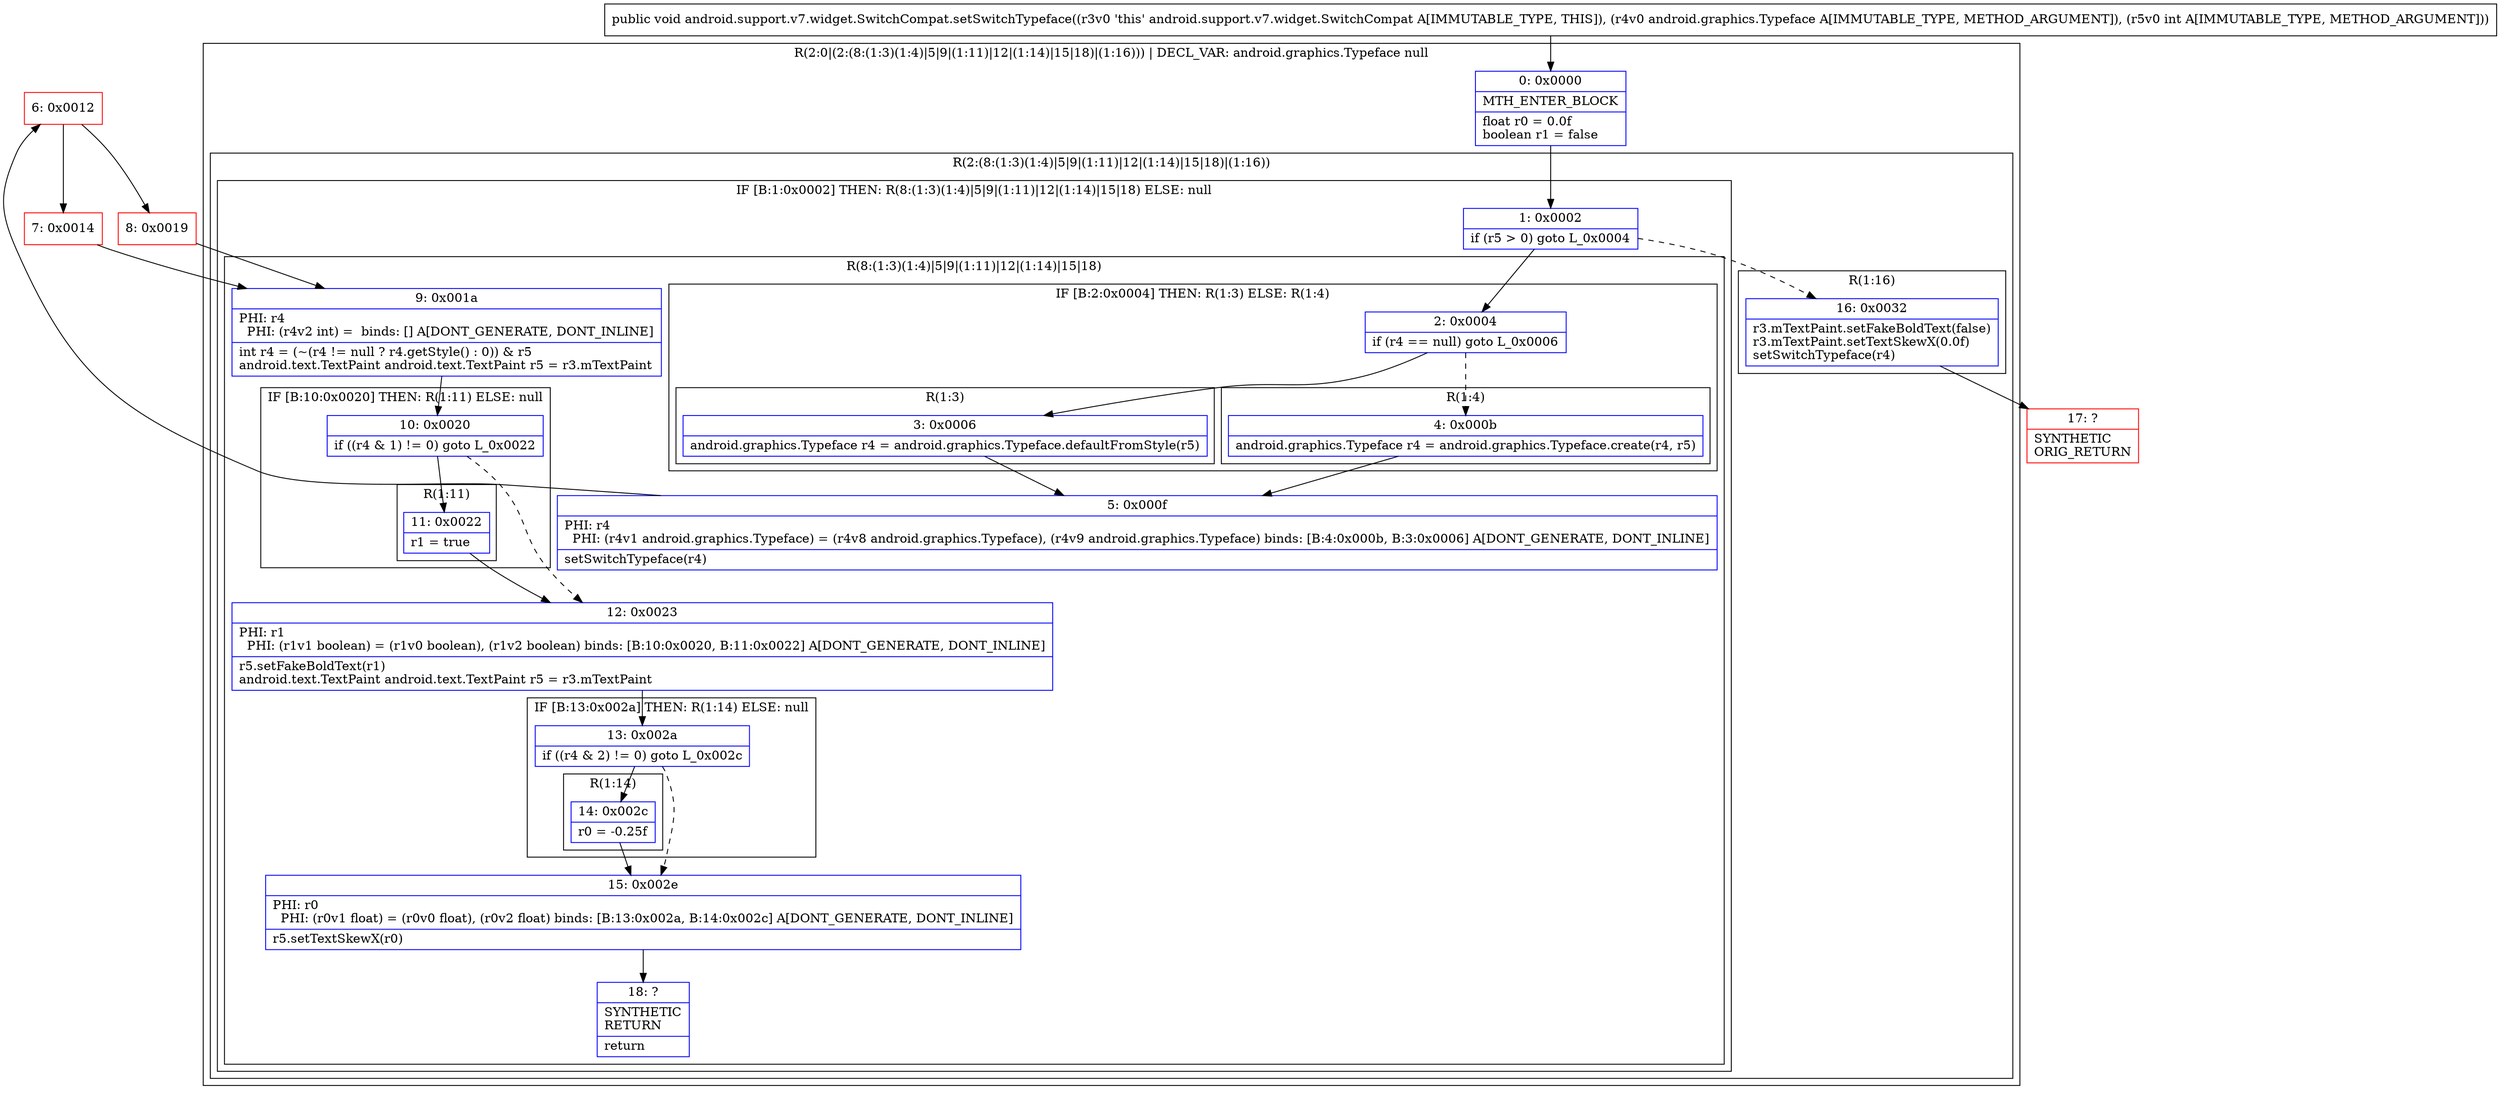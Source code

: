 digraph "CFG forandroid.support.v7.widget.SwitchCompat.setSwitchTypeface(Landroid\/graphics\/Typeface;I)V" {
subgraph cluster_Region_2004366372 {
label = "R(2:0|(2:(8:(1:3)(1:4)|5|9|(1:11)|12|(1:14)|15|18)|(1:16))) | DECL_VAR: android.graphics.Typeface null\l";
node [shape=record,color=blue];
Node_0 [shape=record,label="{0\:\ 0x0000|MTH_ENTER_BLOCK\l|float r0 = 0.0f\lboolean r1 = false\l}"];
subgraph cluster_Region_355967608 {
label = "R(2:(8:(1:3)(1:4)|5|9|(1:11)|12|(1:14)|15|18)|(1:16))";
node [shape=record,color=blue];
subgraph cluster_IfRegion_1478645514 {
label = "IF [B:1:0x0002] THEN: R(8:(1:3)(1:4)|5|9|(1:11)|12|(1:14)|15|18) ELSE: null";
node [shape=record,color=blue];
Node_1 [shape=record,label="{1\:\ 0x0002|if (r5 \> 0) goto L_0x0004\l}"];
subgraph cluster_Region_1871183302 {
label = "R(8:(1:3)(1:4)|5|9|(1:11)|12|(1:14)|15|18)";
node [shape=record,color=blue];
subgraph cluster_IfRegion_196727974 {
label = "IF [B:2:0x0004] THEN: R(1:3) ELSE: R(1:4)";
node [shape=record,color=blue];
Node_2 [shape=record,label="{2\:\ 0x0004|if (r4 == null) goto L_0x0006\l}"];
subgraph cluster_Region_786727489 {
label = "R(1:3)";
node [shape=record,color=blue];
Node_3 [shape=record,label="{3\:\ 0x0006|android.graphics.Typeface r4 = android.graphics.Typeface.defaultFromStyle(r5)\l}"];
}
subgraph cluster_Region_125858409 {
label = "R(1:4)";
node [shape=record,color=blue];
Node_4 [shape=record,label="{4\:\ 0x000b|android.graphics.Typeface r4 = android.graphics.Typeface.create(r4, r5)\l}"];
}
}
Node_5 [shape=record,label="{5\:\ 0x000f|PHI: r4 \l  PHI: (r4v1 android.graphics.Typeface) = (r4v8 android.graphics.Typeface), (r4v9 android.graphics.Typeface) binds: [B:4:0x000b, B:3:0x0006] A[DONT_GENERATE, DONT_INLINE]\l|setSwitchTypeface(r4)\l}"];
Node_9 [shape=record,label="{9\:\ 0x001a|PHI: r4 \l  PHI: (r4v2 int) =  binds: [] A[DONT_GENERATE, DONT_INLINE]\l|int r4 = (~(r4 != null ? r4.getStyle() : 0)) & r5\landroid.text.TextPaint android.text.TextPaint r5 = r3.mTextPaint\l}"];
subgraph cluster_IfRegion_2120037270 {
label = "IF [B:10:0x0020] THEN: R(1:11) ELSE: null";
node [shape=record,color=blue];
Node_10 [shape=record,label="{10\:\ 0x0020|if ((r4 & 1) != 0) goto L_0x0022\l}"];
subgraph cluster_Region_837794148 {
label = "R(1:11)";
node [shape=record,color=blue];
Node_11 [shape=record,label="{11\:\ 0x0022|r1 = true\l}"];
}
}
Node_12 [shape=record,label="{12\:\ 0x0023|PHI: r1 \l  PHI: (r1v1 boolean) = (r1v0 boolean), (r1v2 boolean) binds: [B:10:0x0020, B:11:0x0022] A[DONT_GENERATE, DONT_INLINE]\l|r5.setFakeBoldText(r1)\landroid.text.TextPaint android.text.TextPaint r5 = r3.mTextPaint\l}"];
subgraph cluster_IfRegion_842367392 {
label = "IF [B:13:0x002a] THEN: R(1:14) ELSE: null";
node [shape=record,color=blue];
Node_13 [shape=record,label="{13\:\ 0x002a|if ((r4 & 2) != 0) goto L_0x002c\l}"];
subgraph cluster_Region_426116469 {
label = "R(1:14)";
node [shape=record,color=blue];
Node_14 [shape=record,label="{14\:\ 0x002c|r0 = \-0.25f\l}"];
}
}
Node_15 [shape=record,label="{15\:\ 0x002e|PHI: r0 \l  PHI: (r0v1 float) = (r0v0 float), (r0v2 float) binds: [B:13:0x002a, B:14:0x002c] A[DONT_GENERATE, DONT_INLINE]\l|r5.setTextSkewX(r0)\l}"];
Node_18 [shape=record,label="{18\:\ ?|SYNTHETIC\lRETURN\l|return\l}"];
}
}
subgraph cluster_Region_628440380 {
label = "R(1:16)";
node [shape=record,color=blue];
Node_16 [shape=record,label="{16\:\ 0x0032|r3.mTextPaint.setFakeBoldText(false)\lr3.mTextPaint.setTextSkewX(0.0f)\lsetSwitchTypeface(r4)\l}"];
}
}
}
Node_6 [shape=record,color=red,label="{6\:\ 0x0012}"];
Node_7 [shape=record,color=red,label="{7\:\ 0x0014}"];
Node_8 [shape=record,color=red,label="{8\:\ 0x0019}"];
Node_17 [shape=record,color=red,label="{17\:\ ?|SYNTHETIC\lORIG_RETURN\l}"];
MethodNode[shape=record,label="{public void android.support.v7.widget.SwitchCompat.setSwitchTypeface((r3v0 'this' android.support.v7.widget.SwitchCompat A[IMMUTABLE_TYPE, THIS]), (r4v0 android.graphics.Typeface A[IMMUTABLE_TYPE, METHOD_ARGUMENT]), (r5v0 int A[IMMUTABLE_TYPE, METHOD_ARGUMENT])) }"];
MethodNode -> Node_0;
Node_0 -> Node_1;
Node_1 -> Node_2;
Node_1 -> Node_16[style=dashed];
Node_2 -> Node_3;
Node_2 -> Node_4[style=dashed];
Node_3 -> Node_5;
Node_4 -> Node_5;
Node_5 -> Node_6;
Node_9 -> Node_10;
Node_10 -> Node_11;
Node_10 -> Node_12[style=dashed];
Node_11 -> Node_12;
Node_12 -> Node_13;
Node_13 -> Node_14;
Node_13 -> Node_15[style=dashed];
Node_14 -> Node_15;
Node_15 -> Node_18;
Node_16 -> Node_17;
Node_6 -> Node_7;
Node_6 -> Node_8;
Node_7 -> Node_9;
Node_8 -> Node_9;
}


